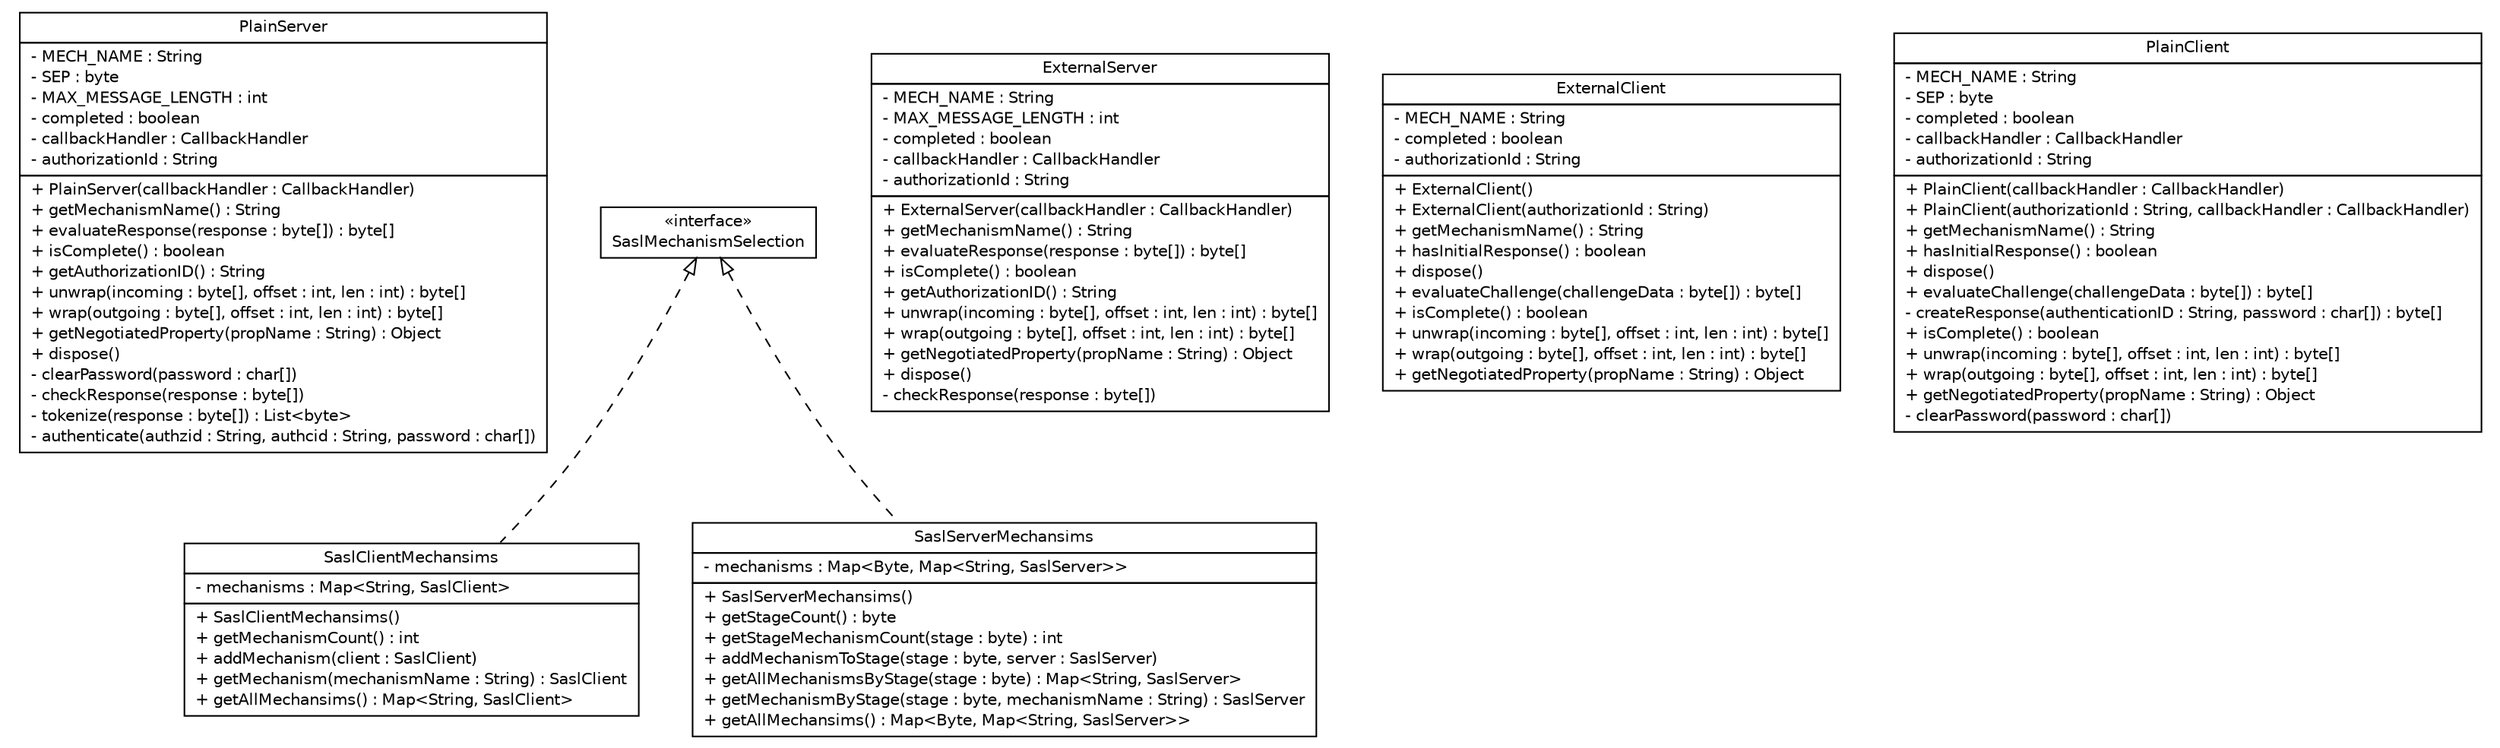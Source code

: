 #!/usr/local/bin/dot
#
# Class diagram 
# Generated by UMLGraph version R5_6 (http://www.umlgraph.org/)
#

digraph G {
	edge [fontname="Helvetica",fontsize=10,labelfontname="Helvetica",labelfontsize=10];
	node [fontname="Helvetica",fontsize=10,shape=plaintext];
	nodesep=0.25;
	ranksep=0.5;
	// org.ietf.nea.pt.socket.sasl.PlainServer
	c156 [label=<<table title="org.ietf.nea.pt.socket.sasl.PlainServer" border="0" cellborder="1" cellspacing="0" cellpadding="2" port="p" href="./PlainServer.html">
		<tr><td><table border="0" cellspacing="0" cellpadding="1">
<tr><td align="center" balign="center"> PlainServer </td></tr>
		</table></td></tr>
		<tr><td><table border="0" cellspacing="0" cellpadding="1">
<tr><td align="left" balign="left"> - MECH_NAME : String </td></tr>
<tr><td align="left" balign="left"> - SEP : byte </td></tr>
<tr><td align="left" balign="left"> - MAX_MESSAGE_LENGTH : int </td></tr>
<tr><td align="left" balign="left"> - completed : boolean </td></tr>
<tr><td align="left" balign="left"> - callbackHandler : CallbackHandler </td></tr>
<tr><td align="left" balign="left"> - authorizationId : String </td></tr>
		</table></td></tr>
		<tr><td><table border="0" cellspacing="0" cellpadding="1">
<tr><td align="left" balign="left"> + PlainServer(callbackHandler : CallbackHandler) </td></tr>
<tr><td align="left" balign="left"> + getMechanismName() : String </td></tr>
<tr><td align="left" balign="left"> + evaluateResponse(response : byte[]) : byte[] </td></tr>
<tr><td align="left" balign="left"> + isComplete() : boolean </td></tr>
<tr><td align="left" balign="left"> + getAuthorizationID() : String </td></tr>
<tr><td align="left" balign="left"> + unwrap(incoming : byte[], offset : int, len : int) : byte[] </td></tr>
<tr><td align="left" balign="left"> + wrap(outgoing : byte[], offset : int, len : int) : byte[] </td></tr>
<tr><td align="left" balign="left"> + getNegotiatedProperty(propName : String) : Object </td></tr>
<tr><td align="left" balign="left"> + dispose() </td></tr>
<tr><td align="left" balign="left"> - clearPassword(password : char[]) </td></tr>
<tr><td align="left" balign="left"> - checkResponse(response : byte[]) </td></tr>
<tr><td align="left" balign="left"> - tokenize(response : byte[]) : List&lt;byte&gt; </td></tr>
<tr><td align="left" balign="left"> - authenticate(authzid : String, authcid : String, password : char[]) </td></tr>
		</table></td></tr>
		</table>>, URL="./PlainServer.html", fontname="Helvetica", fontcolor="black", fontsize=10.0];
	// org.ietf.nea.pt.socket.sasl.SaslMechanismSelection
	c157 [label=<<table title="org.ietf.nea.pt.socket.sasl.SaslMechanismSelection" border="0" cellborder="1" cellspacing="0" cellpadding="2" port="p" href="./SaslMechanismSelection.html">
		<tr><td><table border="0" cellspacing="0" cellpadding="1">
<tr><td align="center" balign="center"> &#171;interface&#187; </td></tr>
<tr><td align="center" balign="center"> SaslMechanismSelection </td></tr>
		</table></td></tr>
		</table>>, URL="./SaslMechanismSelection.html", fontname="Helvetica", fontcolor="black", fontsize=10.0];
	// org.ietf.nea.pt.socket.sasl.ExternalServer
	c158 [label=<<table title="org.ietf.nea.pt.socket.sasl.ExternalServer" border="0" cellborder="1" cellspacing="0" cellpadding="2" port="p" href="./ExternalServer.html">
		<tr><td><table border="0" cellspacing="0" cellpadding="1">
<tr><td align="center" balign="center"> ExternalServer </td></tr>
		</table></td></tr>
		<tr><td><table border="0" cellspacing="0" cellpadding="1">
<tr><td align="left" balign="left"> - MECH_NAME : String </td></tr>
<tr><td align="left" balign="left"> - MAX_MESSAGE_LENGTH : int </td></tr>
<tr><td align="left" balign="left"> - completed : boolean </td></tr>
<tr><td align="left" balign="left"> - callbackHandler : CallbackHandler </td></tr>
<tr><td align="left" balign="left"> - authorizationId : String </td></tr>
		</table></td></tr>
		<tr><td><table border="0" cellspacing="0" cellpadding="1">
<tr><td align="left" balign="left"> + ExternalServer(callbackHandler : CallbackHandler) </td></tr>
<tr><td align="left" balign="left"> + getMechanismName() : String </td></tr>
<tr><td align="left" balign="left"> + evaluateResponse(response : byte[]) : byte[] </td></tr>
<tr><td align="left" balign="left"> + isComplete() : boolean </td></tr>
<tr><td align="left" balign="left"> + getAuthorizationID() : String </td></tr>
<tr><td align="left" balign="left"> + unwrap(incoming : byte[], offset : int, len : int) : byte[] </td></tr>
<tr><td align="left" balign="left"> + wrap(outgoing : byte[], offset : int, len : int) : byte[] </td></tr>
<tr><td align="left" balign="left"> + getNegotiatedProperty(propName : String) : Object </td></tr>
<tr><td align="left" balign="left"> + dispose() </td></tr>
<tr><td align="left" balign="left"> - checkResponse(response : byte[]) </td></tr>
		</table></td></tr>
		</table>>, URL="./ExternalServer.html", fontname="Helvetica", fontcolor="black", fontsize=10.0];
	// org.ietf.nea.pt.socket.sasl.ExternalClient
	c159 [label=<<table title="org.ietf.nea.pt.socket.sasl.ExternalClient" border="0" cellborder="1" cellspacing="0" cellpadding="2" port="p" href="./ExternalClient.html">
		<tr><td><table border="0" cellspacing="0" cellpadding="1">
<tr><td align="center" balign="center"> ExternalClient </td></tr>
		</table></td></tr>
		<tr><td><table border="0" cellspacing="0" cellpadding="1">
<tr><td align="left" balign="left"> - MECH_NAME : String </td></tr>
<tr><td align="left" balign="left"> - completed : boolean </td></tr>
<tr><td align="left" balign="left"> - authorizationId : String </td></tr>
		</table></td></tr>
		<tr><td><table border="0" cellspacing="0" cellpadding="1">
<tr><td align="left" balign="left"> + ExternalClient() </td></tr>
<tr><td align="left" balign="left"> + ExternalClient(authorizationId : String) </td></tr>
<tr><td align="left" balign="left"> + getMechanismName() : String </td></tr>
<tr><td align="left" balign="left"> + hasInitialResponse() : boolean </td></tr>
<tr><td align="left" balign="left"> + dispose() </td></tr>
<tr><td align="left" balign="left"> + evaluateChallenge(challengeData : byte[]) : byte[] </td></tr>
<tr><td align="left" balign="left"> + isComplete() : boolean </td></tr>
<tr><td align="left" balign="left"> + unwrap(incoming : byte[], offset : int, len : int) : byte[] </td></tr>
<tr><td align="left" balign="left"> + wrap(outgoing : byte[], offset : int, len : int) : byte[] </td></tr>
<tr><td align="left" balign="left"> + getNegotiatedProperty(propName : String) : Object </td></tr>
		</table></td></tr>
		</table>>, URL="./ExternalClient.html", fontname="Helvetica", fontcolor="black", fontsize=10.0];
	// org.ietf.nea.pt.socket.sasl.PlainClient
	c160 [label=<<table title="org.ietf.nea.pt.socket.sasl.PlainClient" border="0" cellborder="1" cellspacing="0" cellpadding="2" port="p" href="./PlainClient.html">
		<tr><td><table border="0" cellspacing="0" cellpadding="1">
<tr><td align="center" balign="center"> PlainClient </td></tr>
		</table></td></tr>
		<tr><td><table border="0" cellspacing="0" cellpadding="1">
<tr><td align="left" balign="left"> - MECH_NAME : String </td></tr>
<tr><td align="left" balign="left"> - SEP : byte </td></tr>
<tr><td align="left" balign="left"> - completed : boolean </td></tr>
<tr><td align="left" balign="left"> - callbackHandler : CallbackHandler </td></tr>
<tr><td align="left" balign="left"> - authorizationId : String </td></tr>
		</table></td></tr>
		<tr><td><table border="0" cellspacing="0" cellpadding="1">
<tr><td align="left" balign="left"> + PlainClient(callbackHandler : CallbackHandler) </td></tr>
<tr><td align="left" balign="left"> + PlainClient(authorizationId : String, callbackHandler : CallbackHandler) </td></tr>
<tr><td align="left" balign="left"> + getMechanismName() : String </td></tr>
<tr><td align="left" balign="left"> + hasInitialResponse() : boolean </td></tr>
<tr><td align="left" balign="left"> + dispose() </td></tr>
<tr><td align="left" balign="left"> + evaluateChallenge(challengeData : byte[]) : byte[] </td></tr>
<tr><td align="left" balign="left"> - createResponse(authenticationID : String, password : char[]) : byte[] </td></tr>
<tr><td align="left" balign="left"> + isComplete() : boolean </td></tr>
<tr><td align="left" balign="left"> + unwrap(incoming : byte[], offset : int, len : int) : byte[] </td></tr>
<tr><td align="left" balign="left"> + wrap(outgoing : byte[], offset : int, len : int) : byte[] </td></tr>
<tr><td align="left" balign="left"> + getNegotiatedProperty(propName : String) : Object </td></tr>
<tr><td align="left" balign="left"> - clearPassword(password : char[]) </td></tr>
		</table></td></tr>
		</table>>, URL="./PlainClient.html", fontname="Helvetica", fontcolor="black", fontsize=10.0];
	// org.ietf.nea.pt.socket.sasl.SaslClientMechansims
	c161 [label=<<table title="org.ietf.nea.pt.socket.sasl.SaslClientMechansims" border="0" cellborder="1" cellspacing="0" cellpadding="2" port="p" href="./SaslClientMechansims.html">
		<tr><td><table border="0" cellspacing="0" cellpadding="1">
<tr><td align="center" balign="center"> SaslClientMechansims </td></tr>
		</table></td></tr>
		<tr><td><table border="0" cellspacing="0" cellpadding="1">
<tr><td align="left" balign="left"> - mechanisms : Map&lt;String, SaslClient&gt; </td></tr>
		</table></td></tr>
		<tr><td><table border="0" cellspacing="0" cellpadding="1">
<tr><td align="left" balign="left"> + SaslClientMechansims() </td></tr>
<tr><td align="left" balign="left"> + getMechanismCount() : int </td></tr>
<tr><td align="left" balign="left"> + addMechanism(client : SaslClient) </td></tr>
<tr><td align="left" balign="left"> + getMechanism(mechanismName : String) : SaslClient </td></tr>
<tr><td align="left" balign="left"> + getAllMechansims() : Map&lt;String, SaslClient&gt; </td></tr>
		</table></td></tr>
		</table>>, URL="./SaslClientMechansims.html", fontname="Helvetica", fontcolor="black", fontsize=10.0];
	// org.ietf.nea.pt.socket.sasl.SaslServerMechansims
	c162 [label=<<table title="org.ietf.nea.pt.socket.sasl.SaslServerMechansims" border="0" cellborder="1" cellspacing="0" cellpadding="2" port="p" href="./SaslServerMechansims.html">
		<tr><td><table border="0" cellspacing="0" cellpadding="1">
<tr><td align="center" balign="center"> SaslServerMechansims </td></tr>
		</table></td></tr>
		<tr><td><table border="0" cellspacing="0" cellpadding="1">
<tr><td align="left" balign="left"> - mechanisms : Map&lt;Byte, Map&lt;String, SaslServer&gt;&gt; </td></tr>
		</table></td></tr>
		<tr><td><table border="0" cellspacing="0" cellpadding="1">
<tr><td align="left" balign="left"> + SaslServerMechansims() </td></tr>
<tr><td align="left" balign="left"> + getStageCount() : byte </td></tr>
<tr><td align="left" balign="left"> + getStageMechanismCount(stage : byte) : int </td></tr>
<tr><td align="left" balign="left"> + addMechanismToStage(stage : byte, server : SaslServer) </td></tr>
<tr><td align="left" balign="left"> + getAllMechanismsByStage(stage : byte) : Map&lt;String, SaslServer&gt; </td></tr>
<tr><td align="left" balign="left"> + getMechanismByStage(stage : byte, mechanismName : String) : SaslServer </td></tr>
<tr><td align="left" balign="left"> + getAllMechansims() : Map&lt;Byte, Map&lt;String, SaslServer&gt;&gt; </td></tr>
		</table></td></tr>
		</table>>, URL="./SaslServerMechansims.html", fontname="Helvetica", fontcolor="black", fontsize=10.0];
	//org.ietf.nea.pt.socket.sasl.SaslClientMechansims implements org.ietf.nea.pt.socket.sasl.SaslMechanismSelection
	c157:p -> c161:p [dir=back,arrowtail=empty,style=dashed];
	//org.ietf.nea.pt.socket.sasl.SaslServerMechansims implements org.ietf.nea.pt.socket.sasl.SaslMechanismSelection
	c157:p -> c162:p [dir=back,arrowtail=empty,style=dashed];
}

